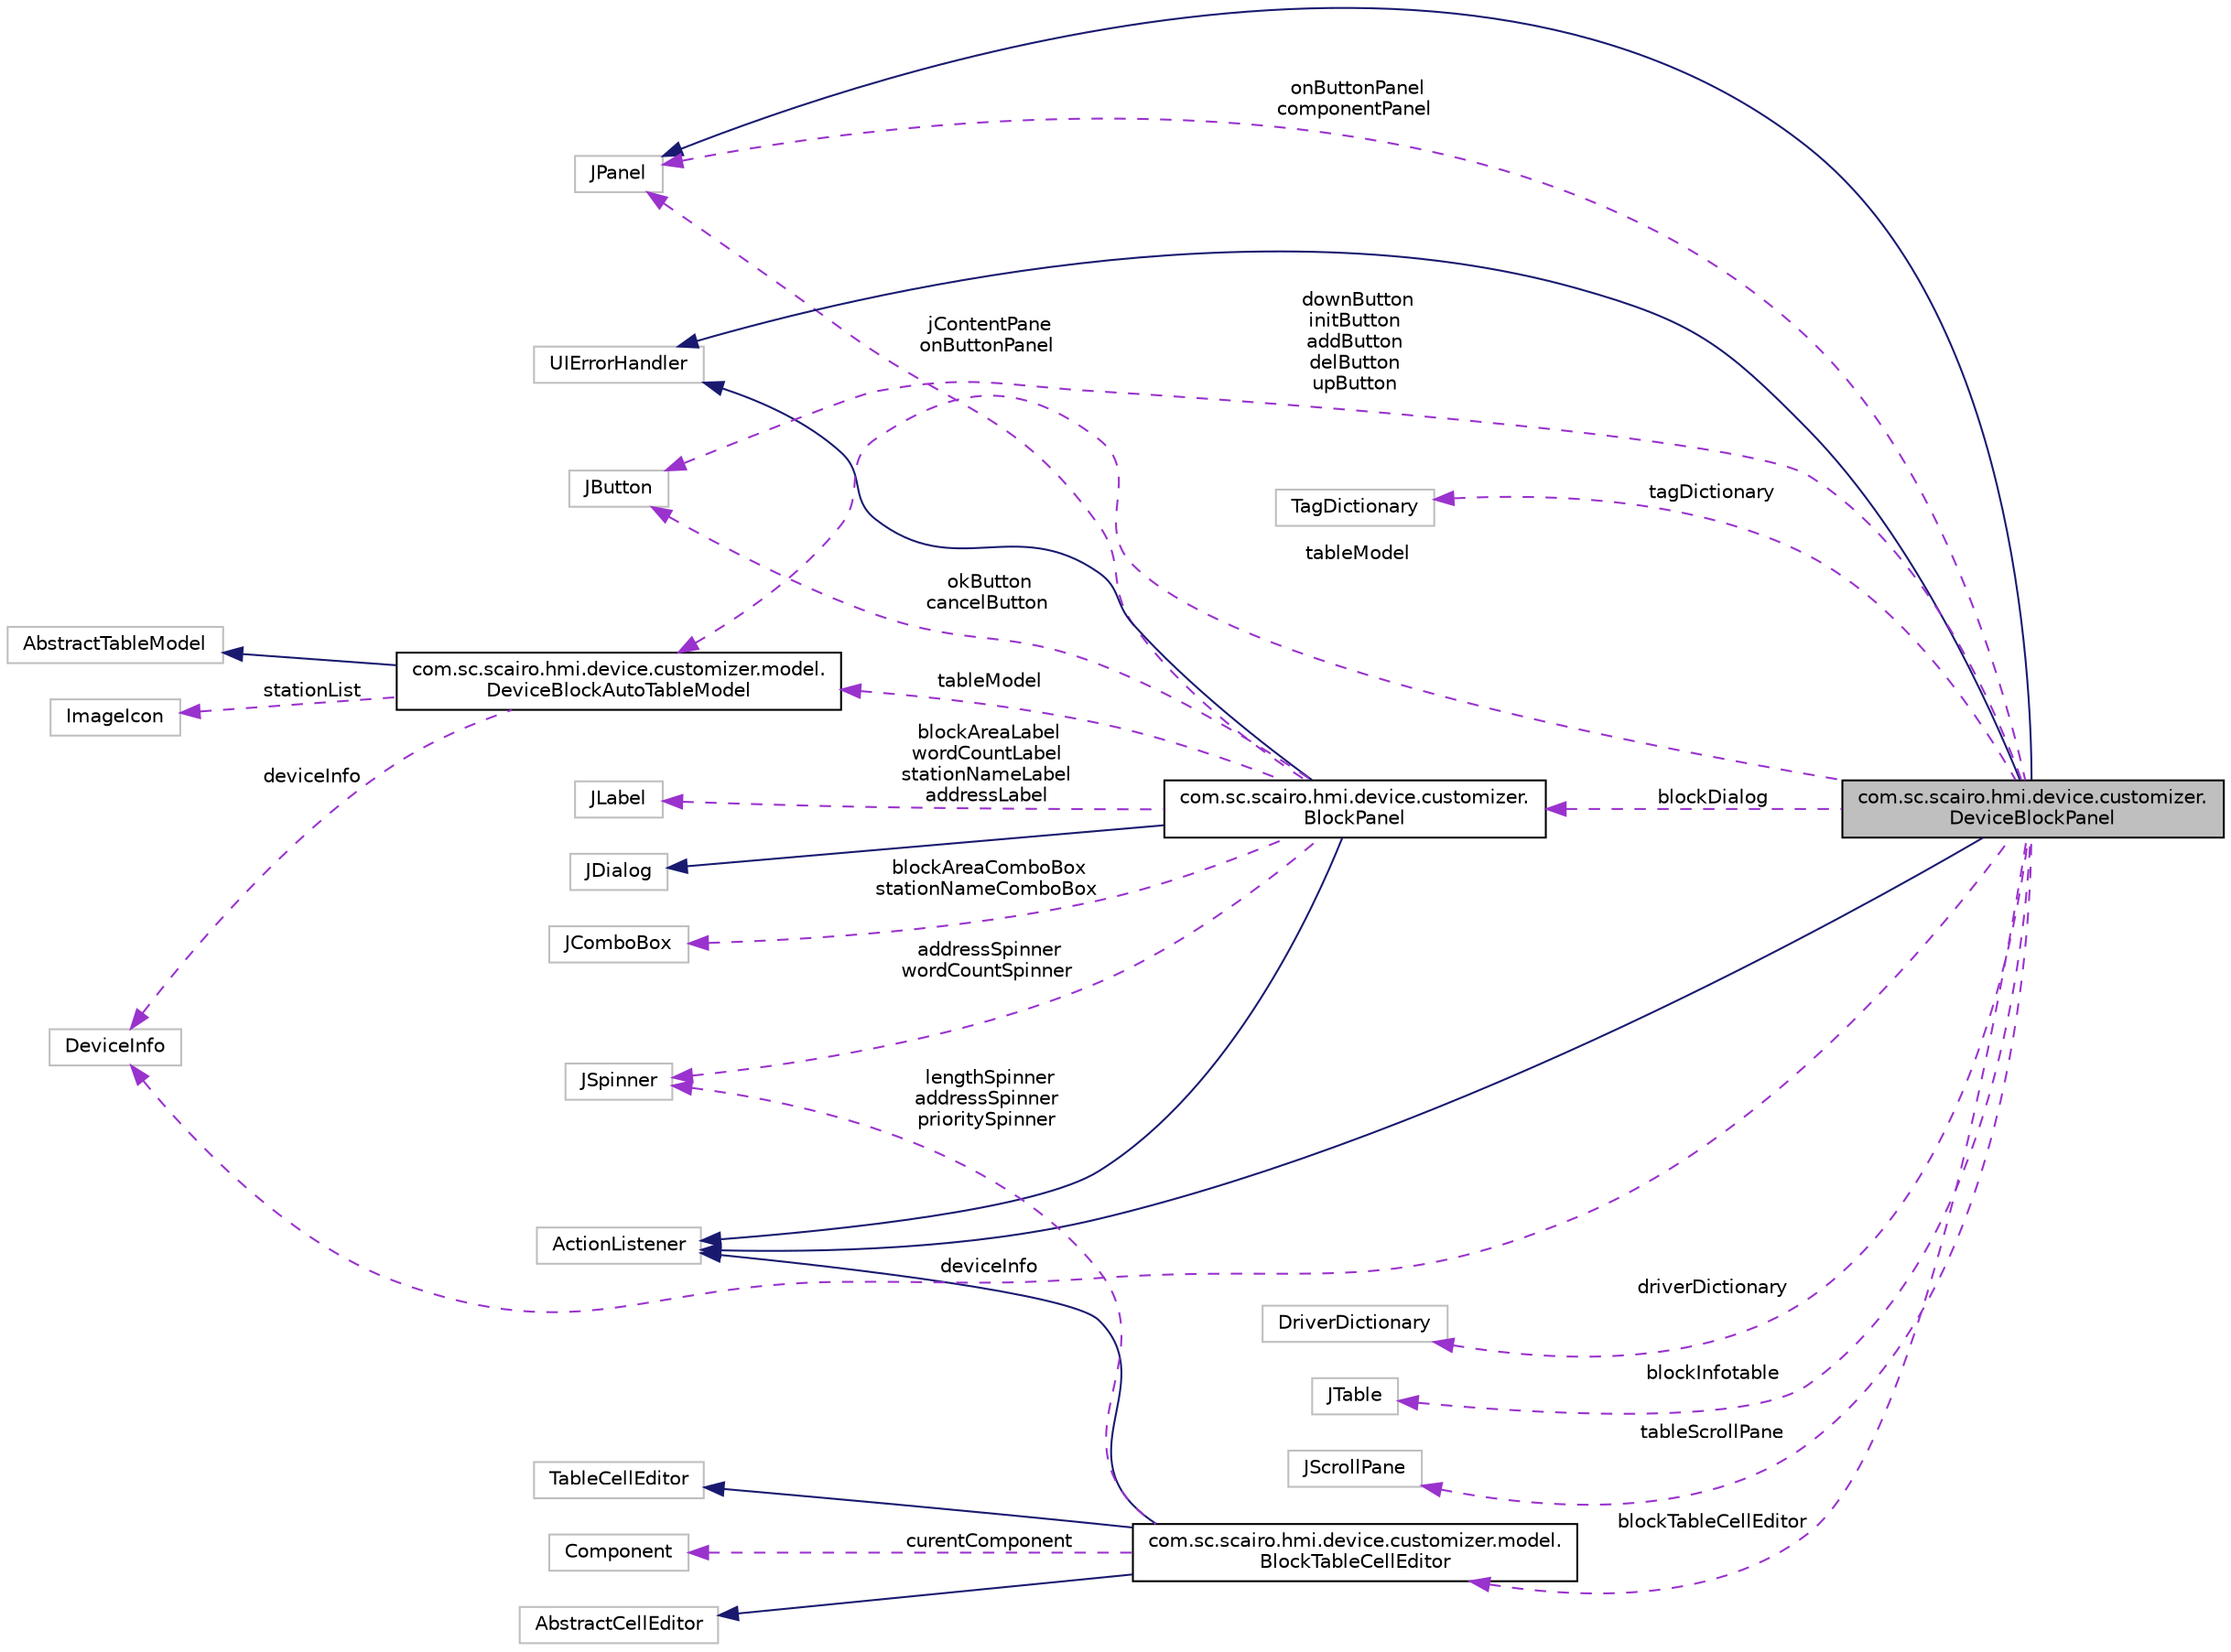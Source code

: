 digraph "com.sc.scairo.hmi.device.customizer.DeviceBlockPanel"
{
 // LATEX_PDF_SIZE
  edge [fontname="Helvetica",fontsize="10",labelfontname="Helvetica",labelfontsize="10"];
  node [fontname="Helvetica",fontsize="10",shape=record];
  rankdir="LR";
  Node1 [label="com.sc.scairo.hmi.device.customizer.\lDeviceBlockPanel",height=0.2,width=0.4,color="black", fillcolor="grey75", style="filled", fontcolor="black",tooltip=" "];
  Node2 -> Node1 [dir="back",color="midnightblue",fontsize="10",style="solid",fontname="Helvetica"];
  Node2 [label="JPanel",height=0.2,width=0.4,color="grey75", fillcolor="white", style="filled",tooltip=" "];
  Node3 -> Node1 [dir="back",color="midnightblue",fontsize="10",style="solid",fontname="Helvetica"];
  Node3 [label="ActionListener",height=0.2,width=0.4,color="grey75", fillcolor="white", style="filled",tooltip=" "];
  Node4 -> Node1 [dir="back",color="midnightblue",fontsize="10",style="solid",fontname="Helvetica"];
  Node4 [label="UIErrorHandler",height=0.2,width=0.4,color="grey75", fillcolor="white", style="filled",tooltip=" "];
  Node5 -> Node1 [dir="back",color="darkorchid3",fontsize="10",style="dashed",label=" tagDictionary" ,fontname="Helvetica"];
  Node5 [label="TagDictionary",height=0.2,width=0.4,color="grey75", fillcolor="white", style="filled",tooltip=" "];
  Node6 -> Node1 [dir="back",color="darkorchid3",fontsize="10",style="dashed",label=" downButton\ninitButton\naddButton\ndelButton\nupButton" ,fontname="Helvetica"];
  Node6 [label="JButton",height=0.2,width=0.4,color="grey75", fillcolor="white", style="filled",tooltip=" "];
  Node7 -> Node1 [dir="back",color="darkorchid3",fontsize="10",style="dashed",label=" tableModel" ,fontname="Helvetica"];
  Node7 [label="com.sc.scairo.hmi.device.customizer.model.\lDeviceBlockAutoTableModel",height=0.2,width=0.4,color="black", fillcolor="white", style="filled",URL="$classcom_1_1sc_1_1scairo_1_1hmi_1_1device_1_1customizer_1_1model_1_1_device_block_auto_table_model.html",tooltip=" "];
  Node8 -> Node7 [dir="back",color="midnightblue",fontsize="10",style="solid",fontname="Helvetica"];
  Node8 [label="AbstractTableModel",height=0.2,width=0.4,color="grey75", fillcolor="white", style="filled",tooltip=" "];
  Node9 -> Node7 [dir="back",color="darkorchid3",fontsize="10",style="dashed",label=" stationList" ,fontname="Helvetica"];
  Node9 [label="ImageIcon",height=0.2,width=0.4,color="grey75", fillcolor="white", style="filled",tooltip=" "];
  Node10 -> Node7 [dir="back",color="darkorchid3",fontsize="10",style="dashed",label=" deviceInfo" ,fontname="Helvetica"];
  Node10 [label="DeviceInfo",height=0.2,width=0.4,color="grey75", fillcolor="white", style="filled",tooltip=" "];
  Node11 -> Node1 [dir="back",color="darkorchid3",fontsize="10",style="dashed",label=" blockTableCellEditor" ,fontname="Helvetica"];
  Node11 [label="com.sc.scairo.hmi.device.customizer.model.\lBlockTableCellEditor",height=0.2,width=0.4,color="black", fillcolor="white", style="filled",URL="$classcom_1_1sc_1_1scairo_1_1hmi_1_1device_1_1customizer_1_1model_1_1_block_table_cell_editor.html",tooltip=" "];
  Node12 -> Node11 [dir="back",color="midnightblue",fontsize="10",style="solid",fontname="Helvetica"];
  Node12 [label="AbstractCellEditor",height=0.2,width=0.4,color="grey75", fillcolor="white", style="filled",tooltip=" "];
  Node13 -> Node11 [dir="back",color="midnightblue",fontsize="10",style="solid",fontname="Helvetica"];
  Node13 [label="TableCellEditor",height=0.2,width=0.4,color="grey75", fillcolor="white", style="filled",tooltip=" "];
  Node3 -> Node11 [dir="back",color="midnightblue",fontsize="10",style="solid",fontname="Helvetica"];
  Node14 -> Node11 [dir="back",color="darkorchid3",fontsize="10",style="dashed",label=" lengthSpinner\naddressSpinner\nprioritySpinner" ,fontname="Helvetica"];
  Node14 [label="JSpinner",height=0.2,width=0.4,color="grey75", fillcolor="white", style="filled",tooltip=" "];
  Node15 -> Node11 [dir="back",color="darkorchid3",fontsize="10",style="dashed",label=" curentComponent" ,fontname="Helvetica"];
  Node15 [label="Component",height=0.2,width=0.4,color="grey75", fillcolor="white", style="filled",tooltip=" "];
  Node16 -> Node1 [dir="back",color="darkorchid3",fontsize="10",style="dashed",label=" driverDictionary" ,fontname="Helvetica"];
  Node16 [label="DriverDictionary",height=0.2,width=0.4,color="grey75", fillcolor="white", style="filled",tooltip=" "];
  Node17 -> Node1 [dir="back",color="darkorchid3",fontsize="10",style="dashed",label=" blockInfotable" ,fontname="Helvetica"];
  Node17 [label="JTable",height=0.2,width=0.4,color="grey75", fillcolor="white", style="filled",tooltip=" "];
  Node10 -> Node1 [dir="back",color="darkorchid3",fontsize="10",style="dashed",label=" deviceInfo" ,fontname="Helvetica"];
  Node2 -> Node1 [dir="back",color="darkorchid3",fontsize="10",style="dashed",label=" onButtonPanel\ncomponentPanel" ,fontname="Helvetica"];
  Node18 -> Node1 [dir="back",color="darkorchid3",fontsize="10",style="dashed",label=" tableScrollPane" ,fontname="Helvetica"];
  Node18 [label="JScrollPane",height=0.2,width=0.4,color="grey75", fillcolor="white", style="filled",tooltip=" "];
  Node19 -> Node1 [dir="back",color="darkorchid3",fontsize="10",style="dashed",label=" blockDialog" ,fontname="Helvetica"];
  Node19 [label="com.sc.scairo.hmi.device.customizer.\lBlockPanel",height=0.2,width=0.4,color="black", fillcolor="white", style="filled",URL="$classcom_1_1sc_1_1scairo_1_1hmi_1_1device_1_1customizer_1_1_block_panel.html",tooltip=" "];
  Node20 -> Node19 [dir="back",color="midnightblue",fontsize="10",style="solid",fontname="Helvetica"];
  Node20 [label="JDialog",height=0.2,width=0.4,color="grey75", fillcolor="white", style="filled",tooltip=" "];
  Node3 -> Node19 [dir="back",color="midnightblue",fontsize="10",style="solid",fontname="Helvetica"];
  Node4 -> Node19 [dir="back",color="midnightblue",fontsize="10",style="solid",fontname="Helvetica"];
  Node7 -> Node19 [dir="back",color="darkorchid3",fontsize="10",style="dashed",label=" tableModel" ,fontname="Helvetica"];
  Node6 -> Node19 [dir="back",color="darkorchid3",fontsize="10",style="dashed",label=" okButton\ncancelButton" ,fontname="Helvetica"];
  Node14 -> Node19 [dir="back",color="darkorchid3",fontsize="10",style="dashed",label=" addressSpinner\nwordCountSpinner" ,fontname="Helvetica"];
  Node21 -> Node19 [dir="back",color="darkorchid3",fontsize="10",style="dashed",label=" blockAreaComboBox\nstationNameComboBox" ,fontname="Helvetica"];
  Node21 [label="JComboBox",height=0.2,width=0.4,color="grey75", fillcolor="white", style="filled",tooltip=" "];
  Node22 -> Node19 [dir="back",color="darkorchid3",fontsize="10",style="dashed",label=" blockAreaLabel\nwordCountLabel\nstationNameLabel\naddressLabel" ,fontname="Helvetica"];
  Node22 [label="JLabel",height=0.2,width=0.4,color="grey75", fillcolor="white", style="filled",tooltip=" "];
  Node2 -> Node19 [dir="back",color="darkorchid3",fontsize="10",style="dashed",label=" jContentPane\nonButtonPanel" ,fontname="Helvetica"];
}
